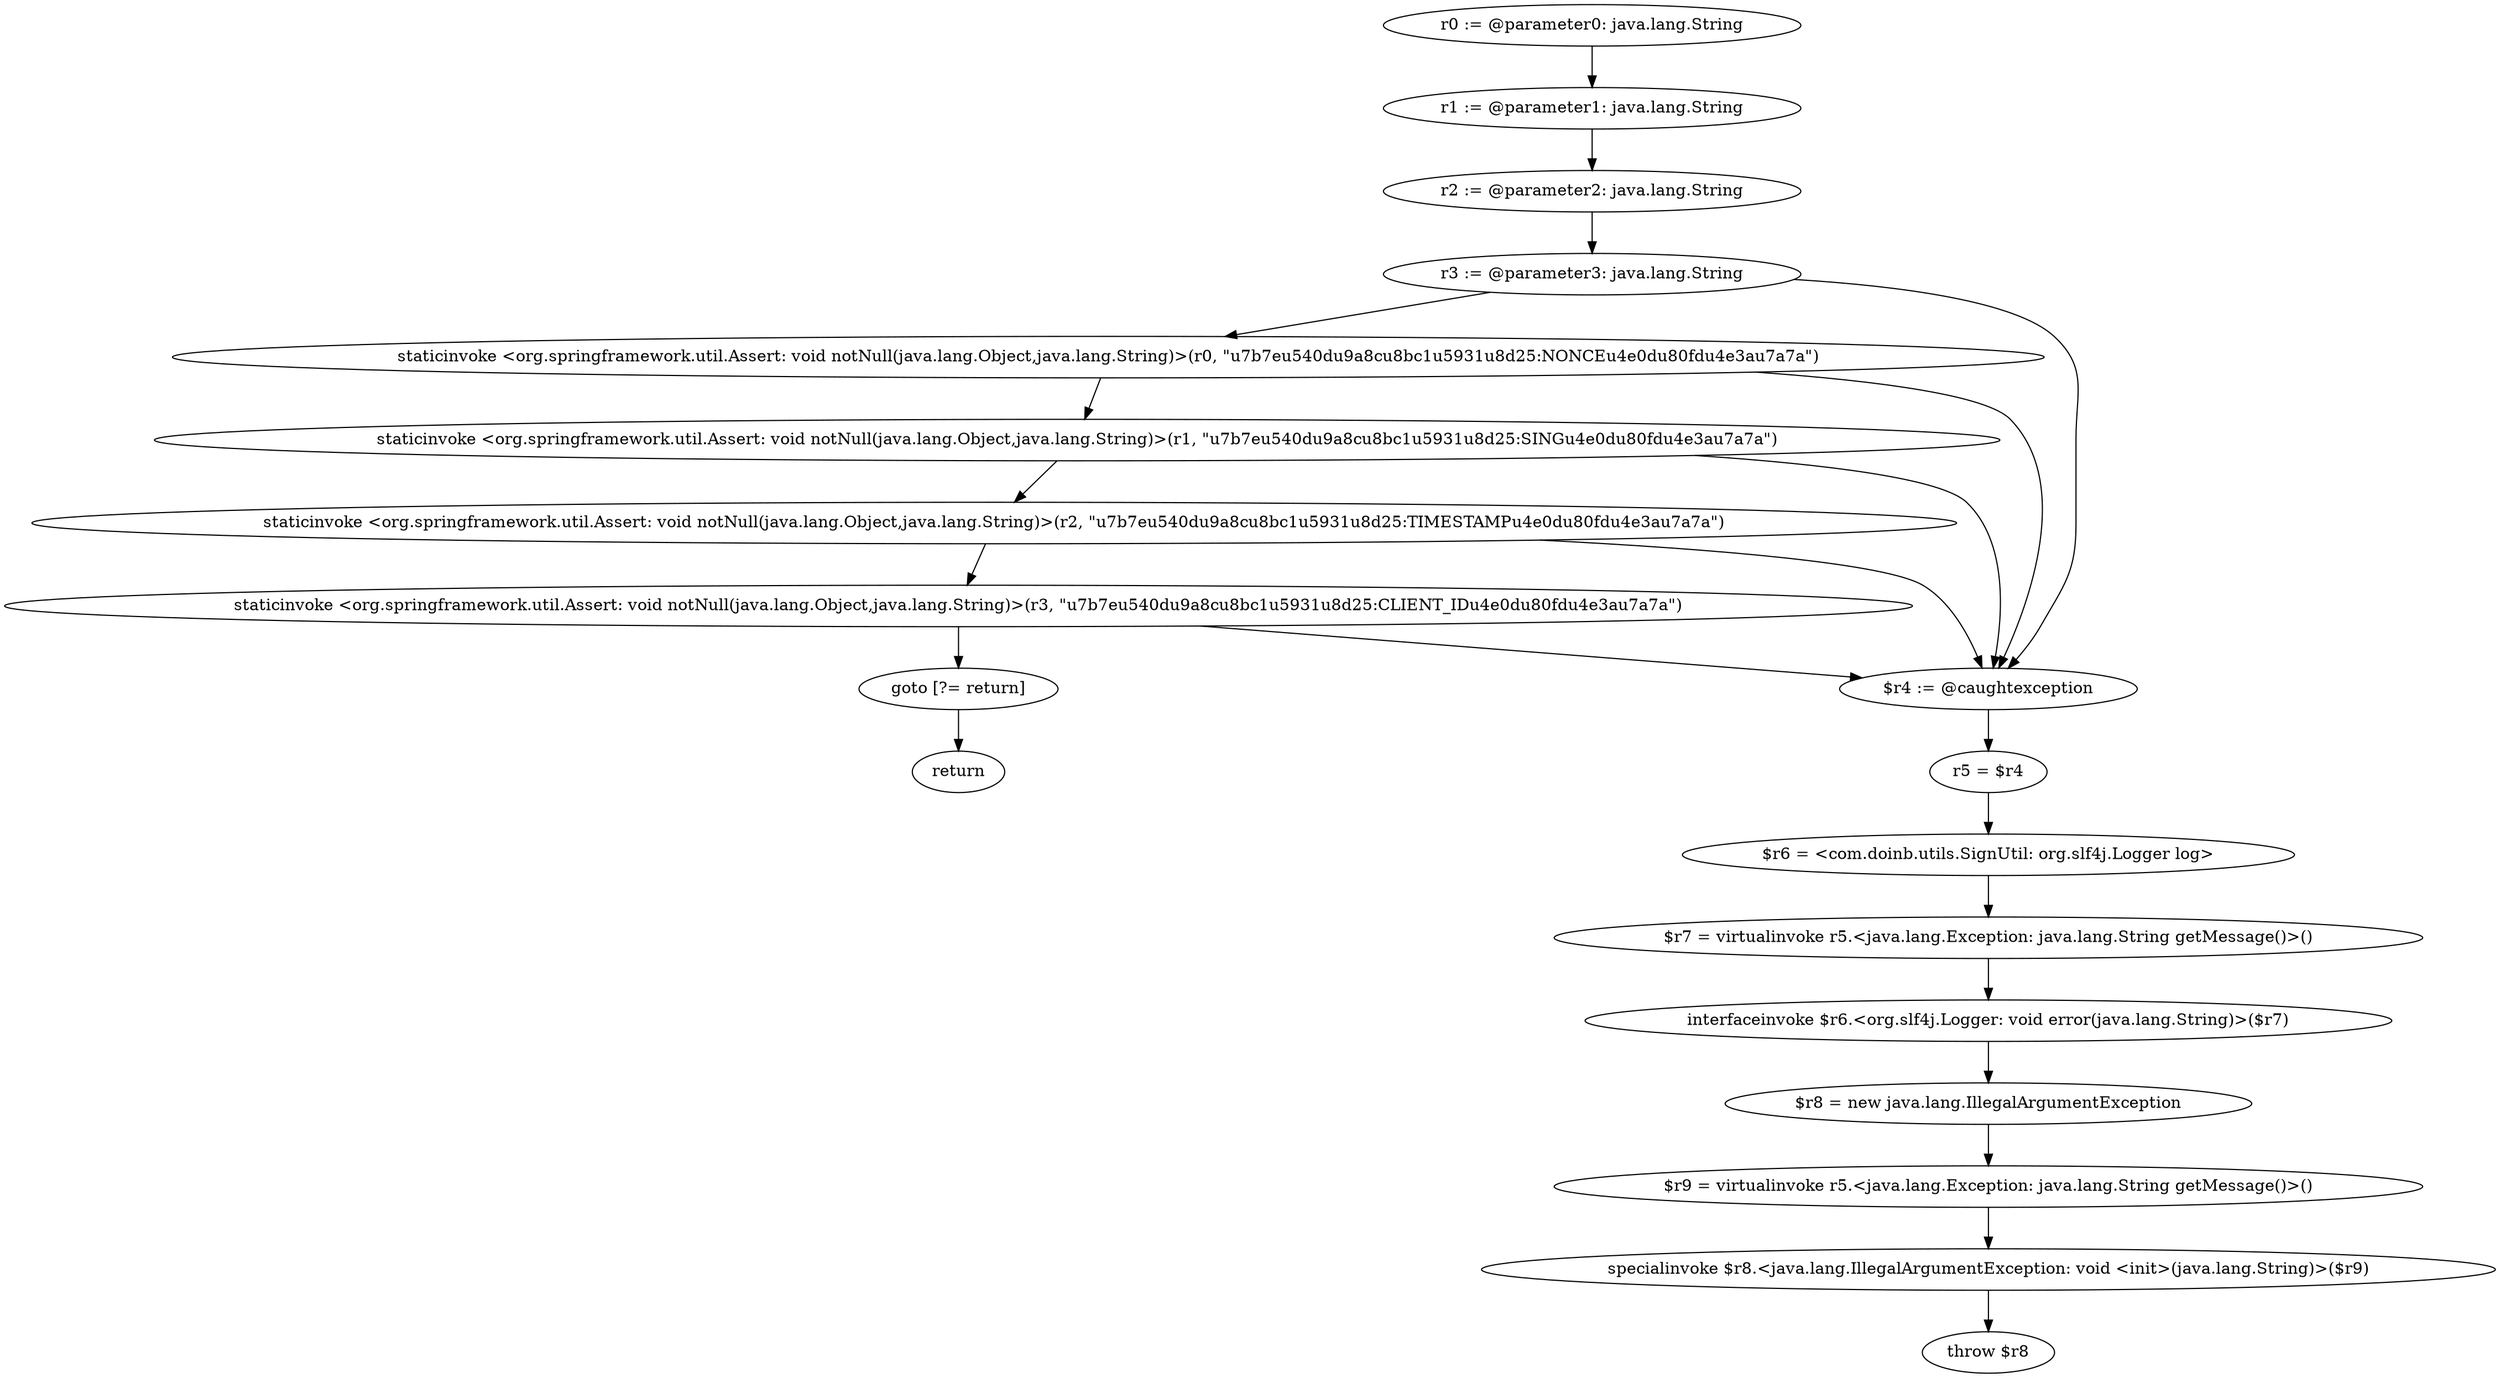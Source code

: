 digraph "unitGraph" {
    "r0 := @parameter0: java.lang.String"
    "r1 := @parameter1: java.lang.String"
    "r2 := @parameter2: java.lang.String"
    "r3 := @parameter3: java.lang.String"
    "staticinvoke <org.springframework.util.Assert: void notNull(java.lang.Object,java.lang.String)>(r0, \"\u7b7e\u540d\u9a8c\u8bc1\u5931\u8d25:NONCE\u4e0d\u80fd\u4e3a\u7a7a\")"
    "staticinvoke <org.springframework.util.Assert: void notNull(java.lang.Object,java.lang.String)>(r1, \"\u7b7e\u540d\u9a8c\u8bc1\u5931\u8d25:SING\u4e0d\u80fd\u4e3a\u7a7a\")"
    "staticinvoke <org.springframework.util.Assert: void notNull(java.lang.Object,java.lang.String)>(r2, \"\u7b7e\u540d\u9a8c\u8bc1\u5931\u8d25:TIMESTAMP\u4e0d\u80fd\u4e3a\u7a7a\")"
    "staticinvoke <org.springframework.util.Assert: void notNull(java.lang.Object,java.lang.String)>(r3, \"\u7b7e\u540d\u9a8c\u8bc1\u5931\u8d25:CLIENT_ID\u4e0d\u80fd\u4e3a\u7a7a\")"
    "goto [?= return]"
    "$r4 := @caughtexception"
    "r5 = $r4"
    "$r6 = <com.doinb.utils.SignUtil: org.slf4j.Logger log>"
    "$r7 = virtualinvoke r5.<java.lang.Exception: java.lang.String getMessage()>()"
    "interfaceinvoke $r6.<org.slf4j.Logger: void error(java.lang.String)>($r7)"
    "$r8 = new java.lang.IllegalArgumentException"
    "$r9 = virtualinvoke r5.<java.lang.Exception: java.lang.String getMessage()>()"
    "specialinvoke $r8.<java.lang.IllegalArgumentException: void <init>(java.lang.String)>($r9)"
    "throw $r8"
    "return"
    "r0 := @parameter0: java.lang.String"->"r1 := @parameter1: java.lang.String";
    "r1 := @parameter1: java.lang.String"->"r2 := @parameter2: java.lang.String";
    "r2 := @parameter2: java.lang.String"->"r3 := @parameter3: java.lang.String";
    "r3 := @parameter3: java.lang.String"->"staticinvoke <org.springframework.util.Assert: void notNull(java.lang.Object,java.lang.String)>(r0, \"\u7b7e\u540d\u9a8c\u8bc1\u5931\u8d25:NONCE\u4e0d\u80fd\u4e3a\u7a7a\")";
    "r3 := @parameter3: java.lang.String"->"$r4 := @caughtexception";
    "staticinvoke <org.springframework.util.Assert: void notNull(java.lang.Object,java.lang.String)>(r0, \"\u7b7e\u540d\u9a8c\u8bc1\u5931\u8d25:NONCE\u4e0d\u80fd\u4e3a\u7a7a\")"->"staticinvoke <org.springframework.util.Assert: void notNull(java.lang.Object,java.lang.String)>(r1, \"\u7b7e\u540d\u9a8c\u8bc1\u5931\u8d25:SING\u4e0d\u80fd\u4e3a\u7a7a\")";
    "staticinvoke <org.springframework.util.Assert: void notNull(java.lang.Object,java.lang.String)>(r0, \"\u7b7e\u540d\u9a8c\u8bc1\u5931\u8d25:NONCE\u4e0d\u80fd\u4e3a\u7a7a\")"->"$r4 := @caughtexception";
    "staticinvoke <org.springframework.util.Assert: void notNull(java.lang.Object,java.lang.String)>(r1, \"\u7b7e\u540d\u9a8c\u8bc1\u5931\u8d25:SING\u4e0d\u80fd\u4e3a\u7a7a\")"->"staticinvoke <org.springframework.util.Assert: void notNull(java.lang.Object,java.lang.String)>(r2, \"\u7b7e\u540d\u9a8c\u8bc1\u5931\u8d25:TIMESTAMP\u4e0d\u80fd\u4e3a\u7a7a\")";
    "staticinvoke <org.springframework.util.Assert: void notNull(java.lang.Object,java.lang.String)>(r1, \"\u7b7e\u540d\u9a8c\u8bc1\u5931\u8d25:SING\u4e0d\u80fd\u4e3a\u7a7a\")"->"$r4 := @caughtexception";
    "staticinvoke <org.springframework.util.Assert: void notNull(java.lang.Object,java.lang.String)>(r2, \"\u7b7e\u540d\u9a8c\u8bc1\u5931\u8d25:TIMESTAMP\u4e0d\u80fd\u4e3a\u7a7a\")"->"staticinvoke <org.springframework.util.Assert: void notNull(java.lang.Object,java.lang.String)>(r3, \"\u7b7e\u540d\u9a8c\u8bc1\u5931\u8d25:CLIENT_ID\u4e0d\u80fd\u4e3a\u7a7a\")";
    "staticinvoke <org.springframework.util.Assert: void notNull(java.lang.Object,java.lang.String)>(r2, \"\u7b7e\u540d\u9a8c\u8bc1\u5931\u8d25:TIMESTAMP\u4e0d\u80fd\u4e3a\u7a7a\")"->"$r4 := @caughtexception";
    "staticinvoke <org.springframework.util.Assert: void notNull(java.lang.Object,java.lang.String)>(r3, \"\u7b7e\u540d\u9a8c\u8bc1\u5931\u8d25:CLIENT_ID\u4e0d\u80fd\u4e3a\u7a7a\")"->"goto [?= return]";
    "staticinvoke <org.springframework.util.Assert: void notNull(java.lang.Object,java.lang.String)>(r3, \"\u7b7e\u540d\u9a8c\u8bc1\u5931\u8d25:CLIENT_ID\u4e0d\u80fd\u4e3a\u7a7a\")"->"$r4 := @caughtexception";
    "goto [?= return]"->"return";
    "$r4 := @caughtexception"->"r5 = $r4";
    "r5 = $r4"->"$r6 = <com.doinb.utils.SignUtil: org.slf4j.Logger log>";
    "$r6 = <com.doinb.utils.SignUtil: org.slf4j.Logger log>"->"$r7 = virtualinvoke r5.<java.lang.Exception: java.lang.String getMessage()>()";
    "$r7 = virtualinvoke r5.<java.lang.Exception: java.lang.String getMessage()>()"->"interfaceinvoke $r6.<org.slf4j.Logger: void error(java.lang.String)>($r7)";
    "interfaceinvoke $r6.<org.slf4j.Logger: void error(java.lang.String)>($r7)"->"$r8 = new java.lang.IllegalArgumentException";
    "$r8 = new java.lang.IllegalArgumentException"->"$r9 = virtualinvoke r5.<java.lang.Exception: java.lang.String getMessage()>()";
    "$r9 = virtualinvoke r5.<java.lang.Exception: java.lang.String getMessage()>()"->"specialinvoke $r8.<java.lang.IllegalArgumentException: void <init>(java.lang.String)>($r9)";
    "specialinvoke $r8.<java.lang.IllegalArgumentException: void <init>(java.lang.String)>($r9)"->"throw $r8";
}
